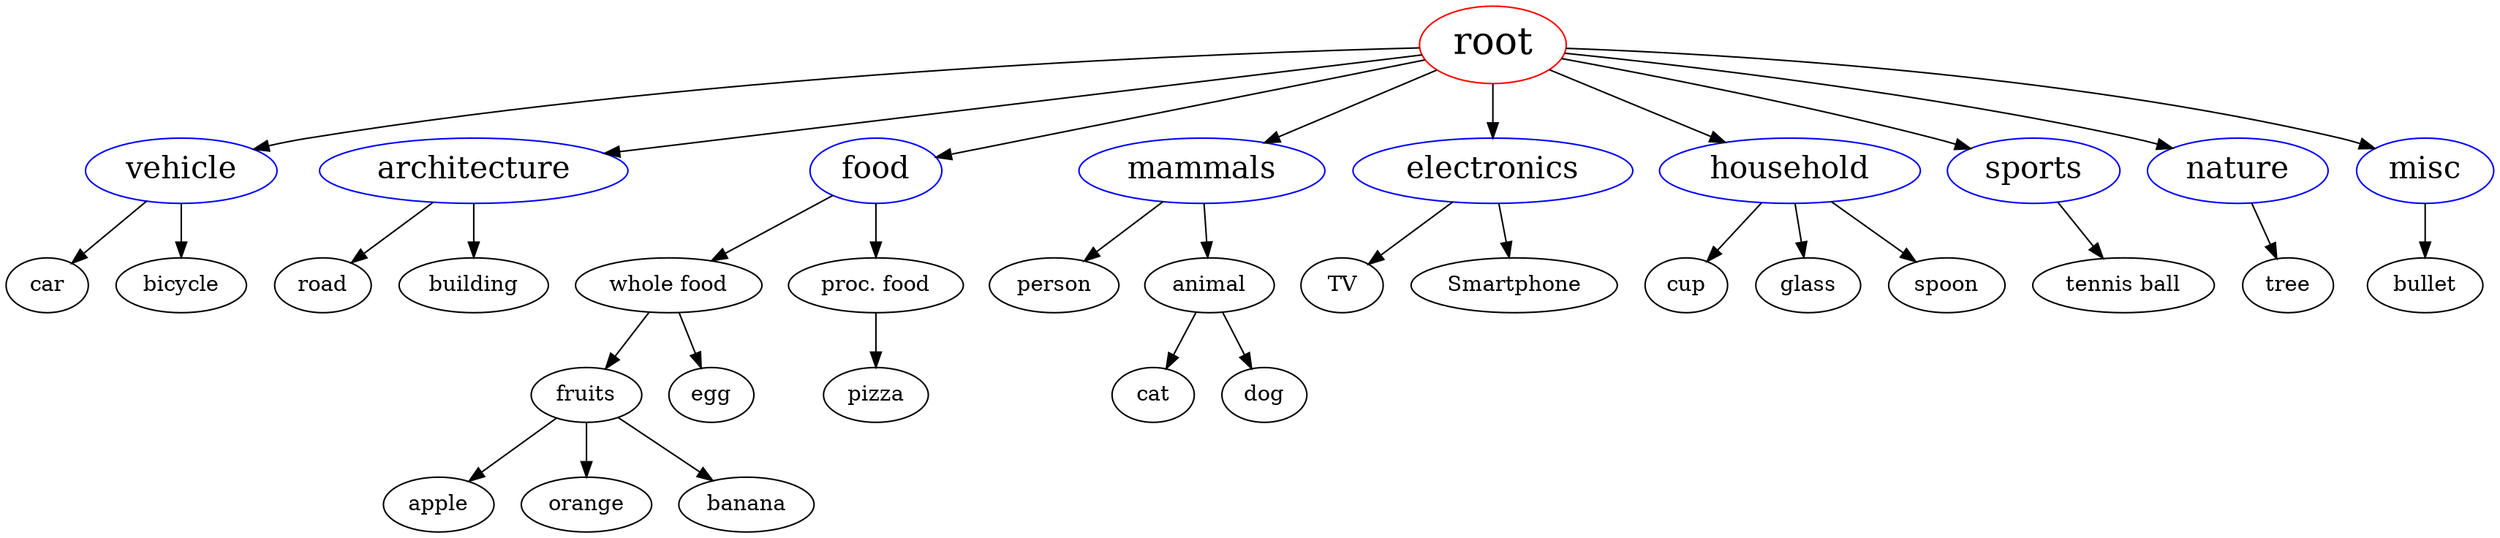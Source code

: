 digraph G { 
	{ 
		rootnode [label="root" size=250 fontsize=25 color=red]

		vehicle [label="vehicle" size=150 fontsize=20 color=blue]
		car [label="car" id="67f02864-cb77-48aa-811c-7633a7d7d564" URL="car"] 
		bicycle [label="bicycle" id="c8cfc6a0-1a20-4e89-b879-d7378b882939"]
		road [label="road" id="26ba089d-d11b-46ff-8f40-e292ba0e7624"]
		person [label="person", id="64766828-a943-433f-8800-1901cebf959d"]

		architecture [label="architecture" size=170 fontsize=20 color=blue]
		building [label="building" id="3619dc01-f1e2-4791-9ddd-56550c2a6b7d"]

		food [label="food" size=150 fontsize=20 color=blue]
		wholefood [label="whole food"]
		processedfood [label="proc. food"]
		fruits [label="fruits"]
		apple [label="apple" id="f81cf567-4798-4e4d-95f9-b430cf04ee55"]
		orange [label="orange" id="5ca7ccad-3b8c-4c9a-ac27-44cddc96d4fa"]
		pizza [label="pizza" id="be8270fd-2c5c-47ff-b938-0555e5201a18"]
		banana [label="banana" id="1c1dfe7c-0978-4c59-8728-7857a3867296"]
		egg [label="egg" id="fe374440-d36d-4330-9145-ef92507f2c9d"]

		mammal [label="mammals" size=150 fontsize=20 color=blue]
		animal [label="animal"] 
		cat [label="cat" id="05c02fc5-9095-41e4-acb1-68303654ebb1"]
		dog [label="dog" id="bac46d8e-0655-46d5-a393-36c69a18ee2c"]

		electronics [label="electronics" size=150 fontsize=20 color=blue]
		tv [label="TV" id="3699ac56-1356-4695-9195-fbcf18471736"]
		smartphone [label="Smartphone" id="729f8759-ed57-4a45-984e-73b0f3f96e14"]

		household [label="household" size=150 fontsize=20 color=blue]
		cup [label="cup" id="654c2298-aa63-4d7d-b154-c8b521c26532"]
		glass [label="glass" id="f08885f5-e0fa-467f-addf-459013170516"]
		spoon [label="spoon" id="fa12ab77-acef-40ba-90e1-aba5a8e2c245"]

		sports [label="sports" size=150 fontsize=20 color=blue]
		tennisball [label="tennis ball" id="d040c820-cd47-4159-87e2-a0fe69fa678c"]

		nature [label="nature" size=150 fontsize=20 color=blue]
		tree [label="tree" id="de9c51d5-b633-4a92-be3f-2e09a7ed5dc4"]

		misc [label="misc" size=150 fontsize=20 color=blue]
		bullet [label="bullet" id="b4f05e83-60c9-4ad6-9d01-222f8d16d4ed"]

		food -> wholefood
		food -> processedfood
		processedfood -> pizza
		wholefood -> fruits
		fruits -> orange
		fruits -> banana
		fruits -> apple
		wholefood -> egg

		vehicle -> car
		vehicle -> bicycle

		rootnode -> food
		rootnode -> vehicle
		rootnode -> household
		rootnode -> sports
		rootnode -> architecture
		rootnode -> mammal
		rootnode -> electronics
		rootnode -> nature
		rootnode -> misc

		
		nature -> tree

		misc -> bullet
		
		architecture -> building
		architecture -> road

		household -> cup
		household -> glass
		household -> spoon
		
		electronics -> tv
		electronics -> smartphone

		sports -> tennisball


		mammal -> animal
		mammal -> person
		animal -> dog
		animal -> cat
	} 
	
	
}